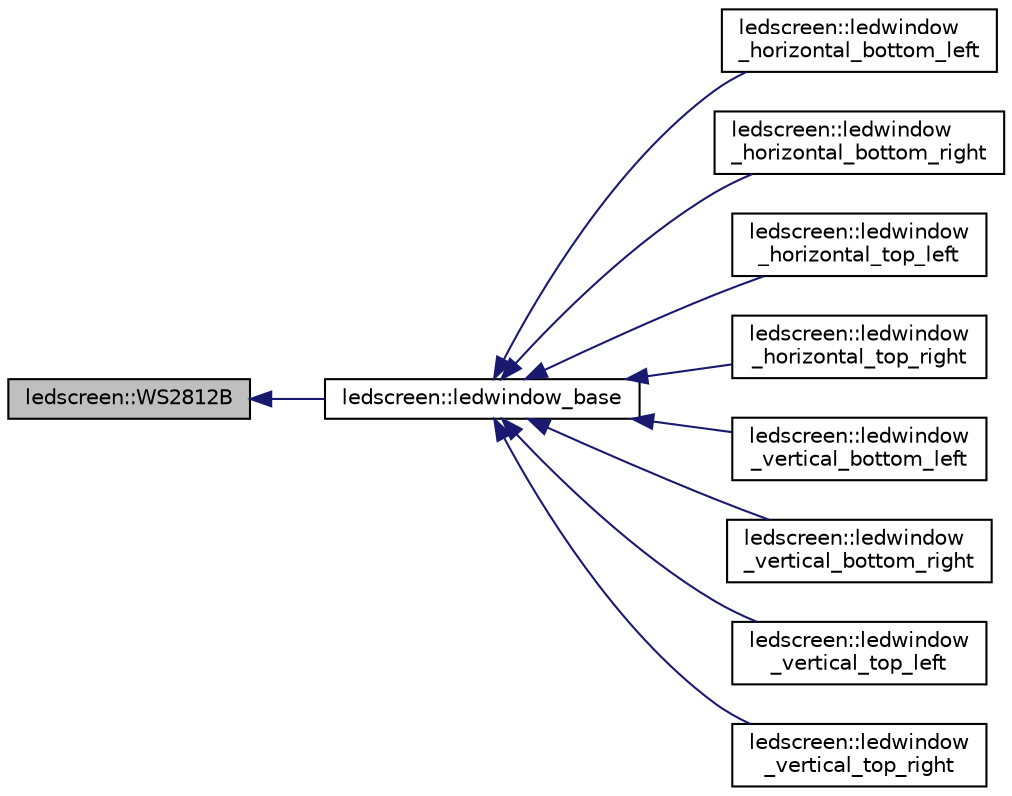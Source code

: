 digraph "ledscreen::WS2812B"
{
  edge [fontname="Helvetica",fontsize="10",labelfontname="Helvetica",labelfontsize="10"];
  node [fontname="Helvetica",fontsize="10",shape=record];
  rankdir="LR";
  Node0 [label="ledscreen::WS2812B",height=0.2,width=0.4,color="black", fillcolor="grey75", style="filled", fontcolor="black"];
  Node0 -> Node1 [dir="back",color="midnightblue",fontsize="10",style="solid",fontname="Helvetica"];
  Node1 [label="ledscreen::ledwindow_base",height=0.2,width=0.4,color="black", fillcolor="white", style="filled",URL="$classledscreen_1_1ledwindow__base.html",tooltip="Base hwlib::window based window for the WS2812B. "];
  Node1 -> Node2 [dir="back",color="midnightblue",fontsize="10",style="solid",fontname="Helvetica"];
  Node2 [label="ledscreen::ledwindow\l_horizontal_bottom_left",height=0.2,width=0.4,color="black", fillcolor="white", style="filled",URL="$classledscreen_1_1ledwindow__horizontal__bottom__left.html",tooltip="Layout expansion on ledscreen::window_base. "];
  Node1 -> Node3 [dir="back",color="midnightblue",fontsize="10",style="solid",fontname="Helvetica"];
  Node3 [label="ledscreen::ledwindow\l_horizontal_bottom_right",height=0.2,width=0.4,color="black", fillcolor="white", style="filled",URL="$classledscreen_1_1ledwindow__horizontal__bottom__right.html",tooltip="Layout expansion on ledscreen::window_base. "];
  Node1 -> Node4 [dir="back",color="midnightblue",fontsize="10",style="solid",fontname="Helvetica"];
  Node4 [label="ledscreen::ledwindow\l_horizontal_top_left",height=0.2,width=0.4,color="black", fillcolor="white", style="filled",URL="$classledscreen_1_1ledwindow__horizontal__top__left.html",tooltip="Layout expansion on ledscreen::window_base. "];
  Node1 -> Node5 [dir="back",color="midnightblue",fontsize="10",style="solid",fontname="Helvetica"];
  Node5 [label="ledscreen::ledwindow\l_horizontal_top_right",height=0.2,width=0.4,color="black", fillcolor="white", style="filled",URL="$classledscreen_1_1ledwindow__horizontal__top__right.html",tooltip="Layout expansion on ledscreen::window_base. "];
  Node1 -> Node6 [dir="back",color="midnightblue",fontsize="10",style="solid",fontname="Helvetica"];
  Node6 [label="ledscreen::ledwindow\l_vertical_bottom_left",height=0.2,width=0.4,color="black", fillcolor="white", style="filled",URL="$classledscreen_1_1ledwindow__vertical__bottom__left.html",tooltip="Layout expansion on ledscreen::window_base. "];
  Node1 -> Node7 [dir="back",color="midnightblue",fontsize="10",style="solid",fontname="Helvetica"];
  Node7 [label="ledscreen::ledwindow\l_vertical_bottom_right",height=0.2,width=0.4,color="black", fillcolor="white", style="filled",URL="$classledscreen_1_1ledwindow__vertical__bottom__right.html",tooltip="Layout expansion on ledscreen::window_base. "];
  Node1 -> Node8 [dir="back",color="midnightblue",fontsize="10",style="solid",fontname="Helvetica"];
  Node8 [label="ledscreen::ledwindow\l_vertical_top_left",height=0.2,width=0.4,color="black", fillcolor="white", style="filled",URL="$classledscreen_1_1ledwindow__vertical__top__left.html",tooltip="Layout expansion on ledscreen::window_base. "];
  Node1 -> Node9 [dir="back",color="midnightblue",fontsize="10",style="solid",fontname="Helvetica"];
  Node9 [label="ledscreen::ledwindow\l_vertical_top_right",height=0.2,width=0.4,color="black", fillcolor="white", style="filled",URL="$classledscreen_1_1ledwindow__vertical__top__right.html",tooltip="Layout expansion on ledscreen::window_base. "];
}
